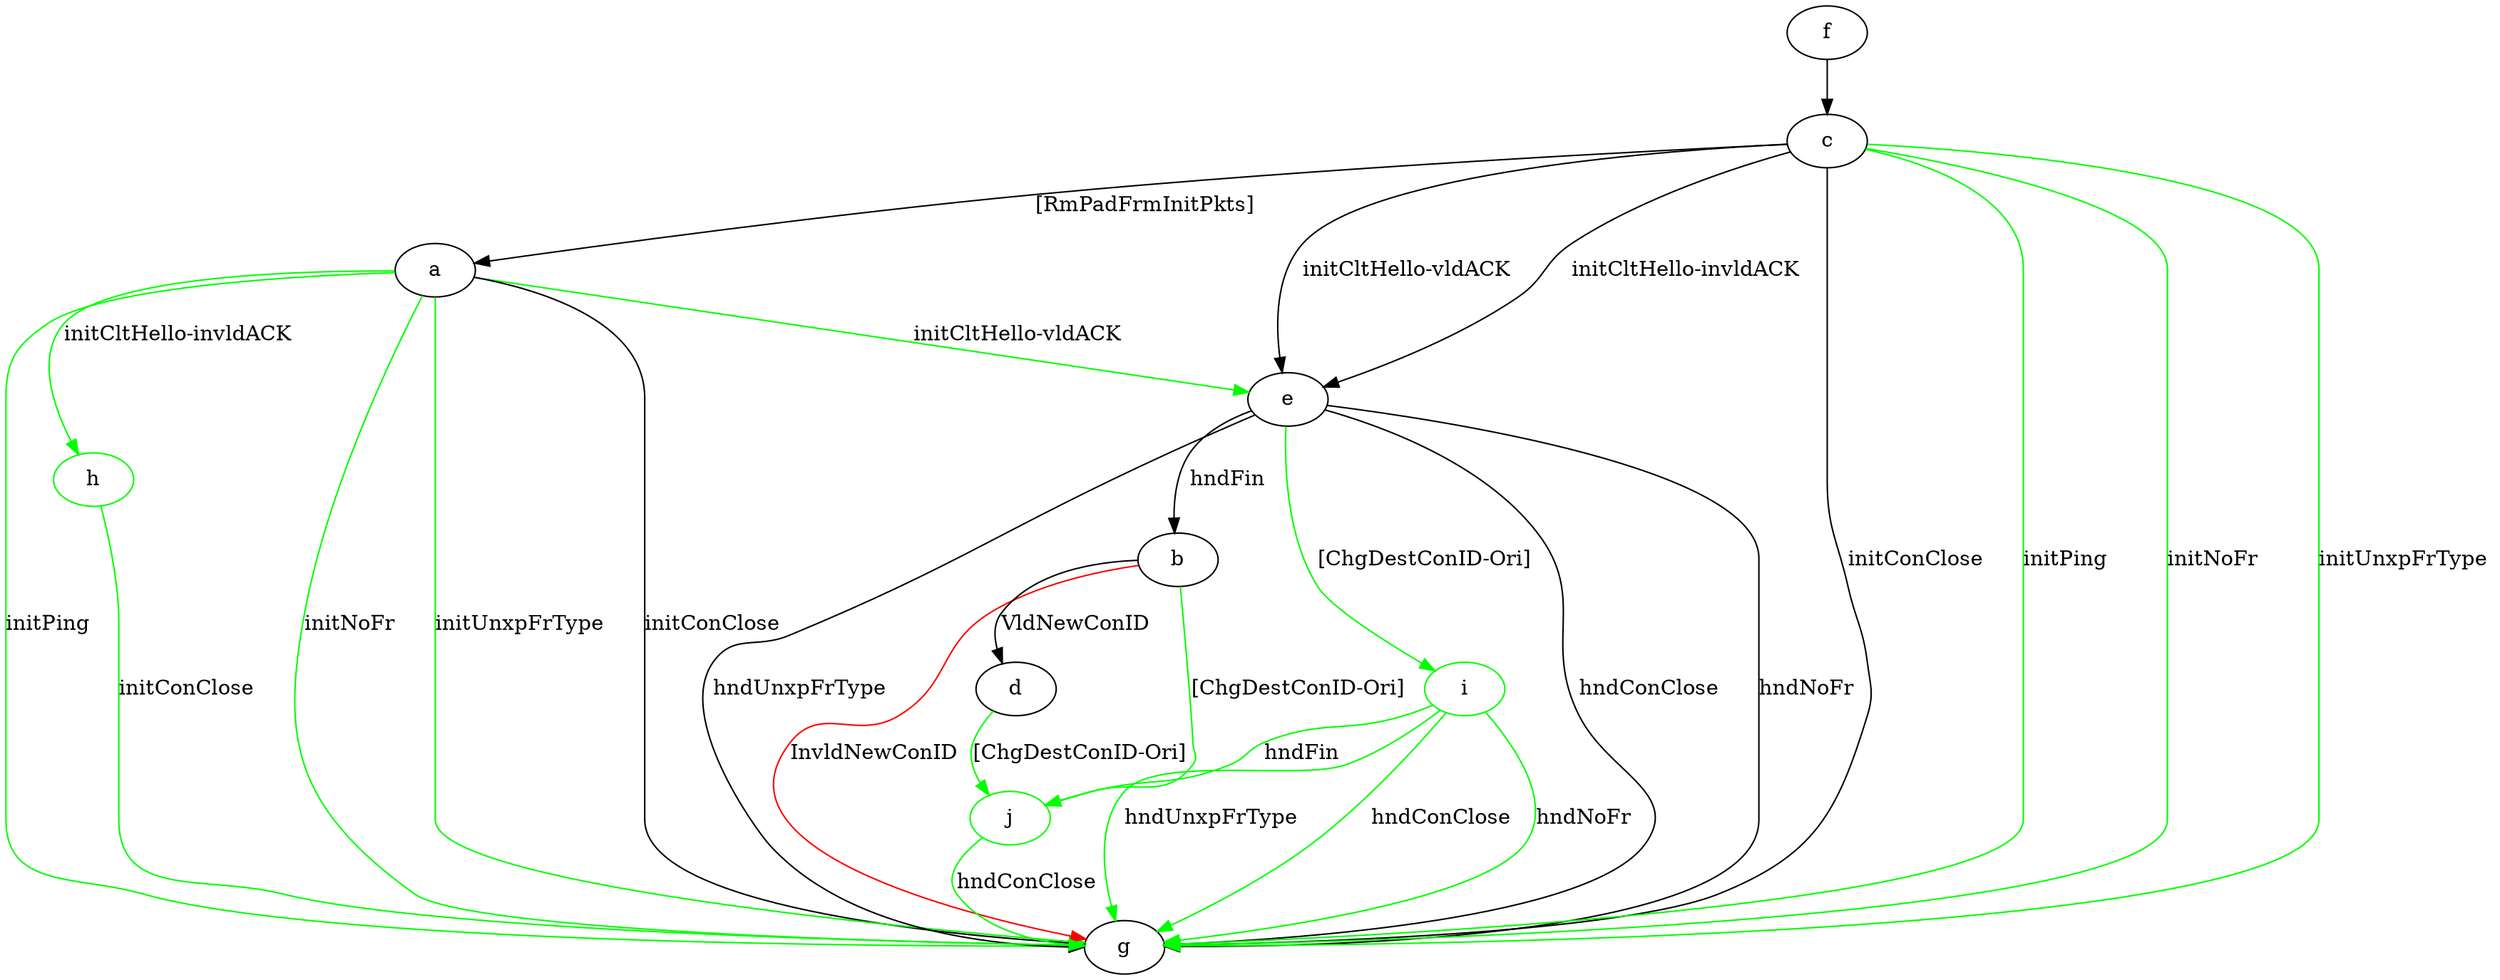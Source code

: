 digraph "" {
	a -> e	[key=0,
		color=green,
		label="initCltHello-vldACK "];
	a -> g	[key=0,
		label="initConClose "];
	a -> g	[key=1,
		color=green,
		label="initPing "];
	a -> g	[key=2,
		color=green,
		label="initNoFr "];
	a -> g	[key=3,
		color=green,
		label="initUnxpFrType "];
	h	[color=green];
	a -> h	[key=0,
		color=green,
		label="initCltHello-invldACK "];
	b -> d	[key=0,
		label="VldNewConID "];
	b -> g	[key=0,
		color=red,
		label="InvldNewConID "];
	j	[color=green];
	b -> j	[key=0,
		color=green,
		label="[ChgDestConID-Ori] "];
	c -> a	[key=0,
		label="[RmPadFrmInitPkts] "];
	c -> e	[key=0,
		label="initCltHello-vldACK "];
	c -> e	[key=1,
		label="initCltHello-invldACK "];
	c -> g	[key=0,
		label="initConClose "];
	c -> g	[key=1,
		color=green,
		label="initPing "];
	c -> g	[key=2,
		color=green,
		label="initNoFr "];
	c -> g	[key=3,
		color=green,
		label="initUnxpFrType "];
	d -> j	[key=0,
		color=green,
		label="[ChgDestConID-Ori] "];
	e -> b	[key=0,
		label="hndFin "];
	e -> g	[key=0,
		label="hndConClose "];
	e -> g	[key=1,
		label="hndNoFr "];
	e -> g	[key=2,
		label="hndUnxpFrType "];
	i	[color=green];
	e -> i	[key=0,
		color=green,
		label="[ChgDestConID-Ori] "];
	f -> c	[key=0];
	h -> g	[key=0,
		color=green,
		label="initConClose "];
	i -> g	[key=0,
		color=green,
		label="hndConClose "];
	i -> g	[key=1,
		color=green,
		label="hndNoFr "];
	i -> g	[key=2,
		color=green,
		label="hndUnxpFrType "];
	i -> j	[key=0,
		color=green,
		label="hndFin "];
	j -> g	[key=0,
		color=green,
		label="hndConClose "];
}
